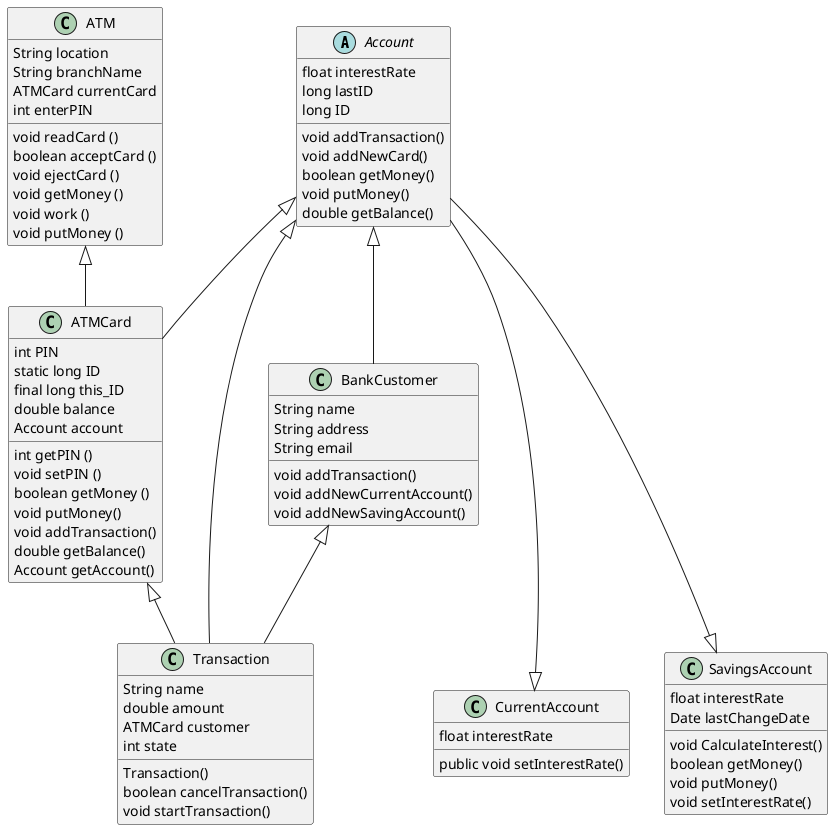@startuml


abstract class Account {
float interestRate
long lastID
long ID

void addTransaction()
void addNewCard()
boolean getMoney()
void putMoney()
double getBalance()
}

class ATM {
String location
String branchName
ATMCard currentCard
int enterPIN

void readCard ()
boolean acceptCard ()
void ejectCard ()
void getMoney ()
void work ()
void putMoney ()
}

class ATMCard {
int PIN
static long ID
final long this_ID
double balance
Account account

int getPIN ()
void setPIN ()
boolean getMoney ()
void putMoney()
void addTransaction()
double getBalance()
Account getAccount()
}
class Transaction {
String name
double amount
ATMCard customer
int state

Transaction()
boolean cancelTransaction()
void startTransaction()

}
class BankCustomer {
String name
String address
String email

void addTransaction()
void addNewCurrentAccount()
void addNewSavingAccount()
}
class CurrentAccount {
float interestRate

public void setInterestRate()
}
class SavingsAccount {
float interestRate
Date lastChangeDate

void CalculateInterest()
boolean getMoney()
void putMoney()
void setInterestRate()
}

ATM <|-- ATMCard
ATMCard <|-- Transaction
Account <|-  ATMCard
Account <|- Transaction
Account <|-- BankCustomer
Account ---|> SavingsAccount
Account ---|> CurrentAccount
BankCustomer <|-- Transaction

@enduml